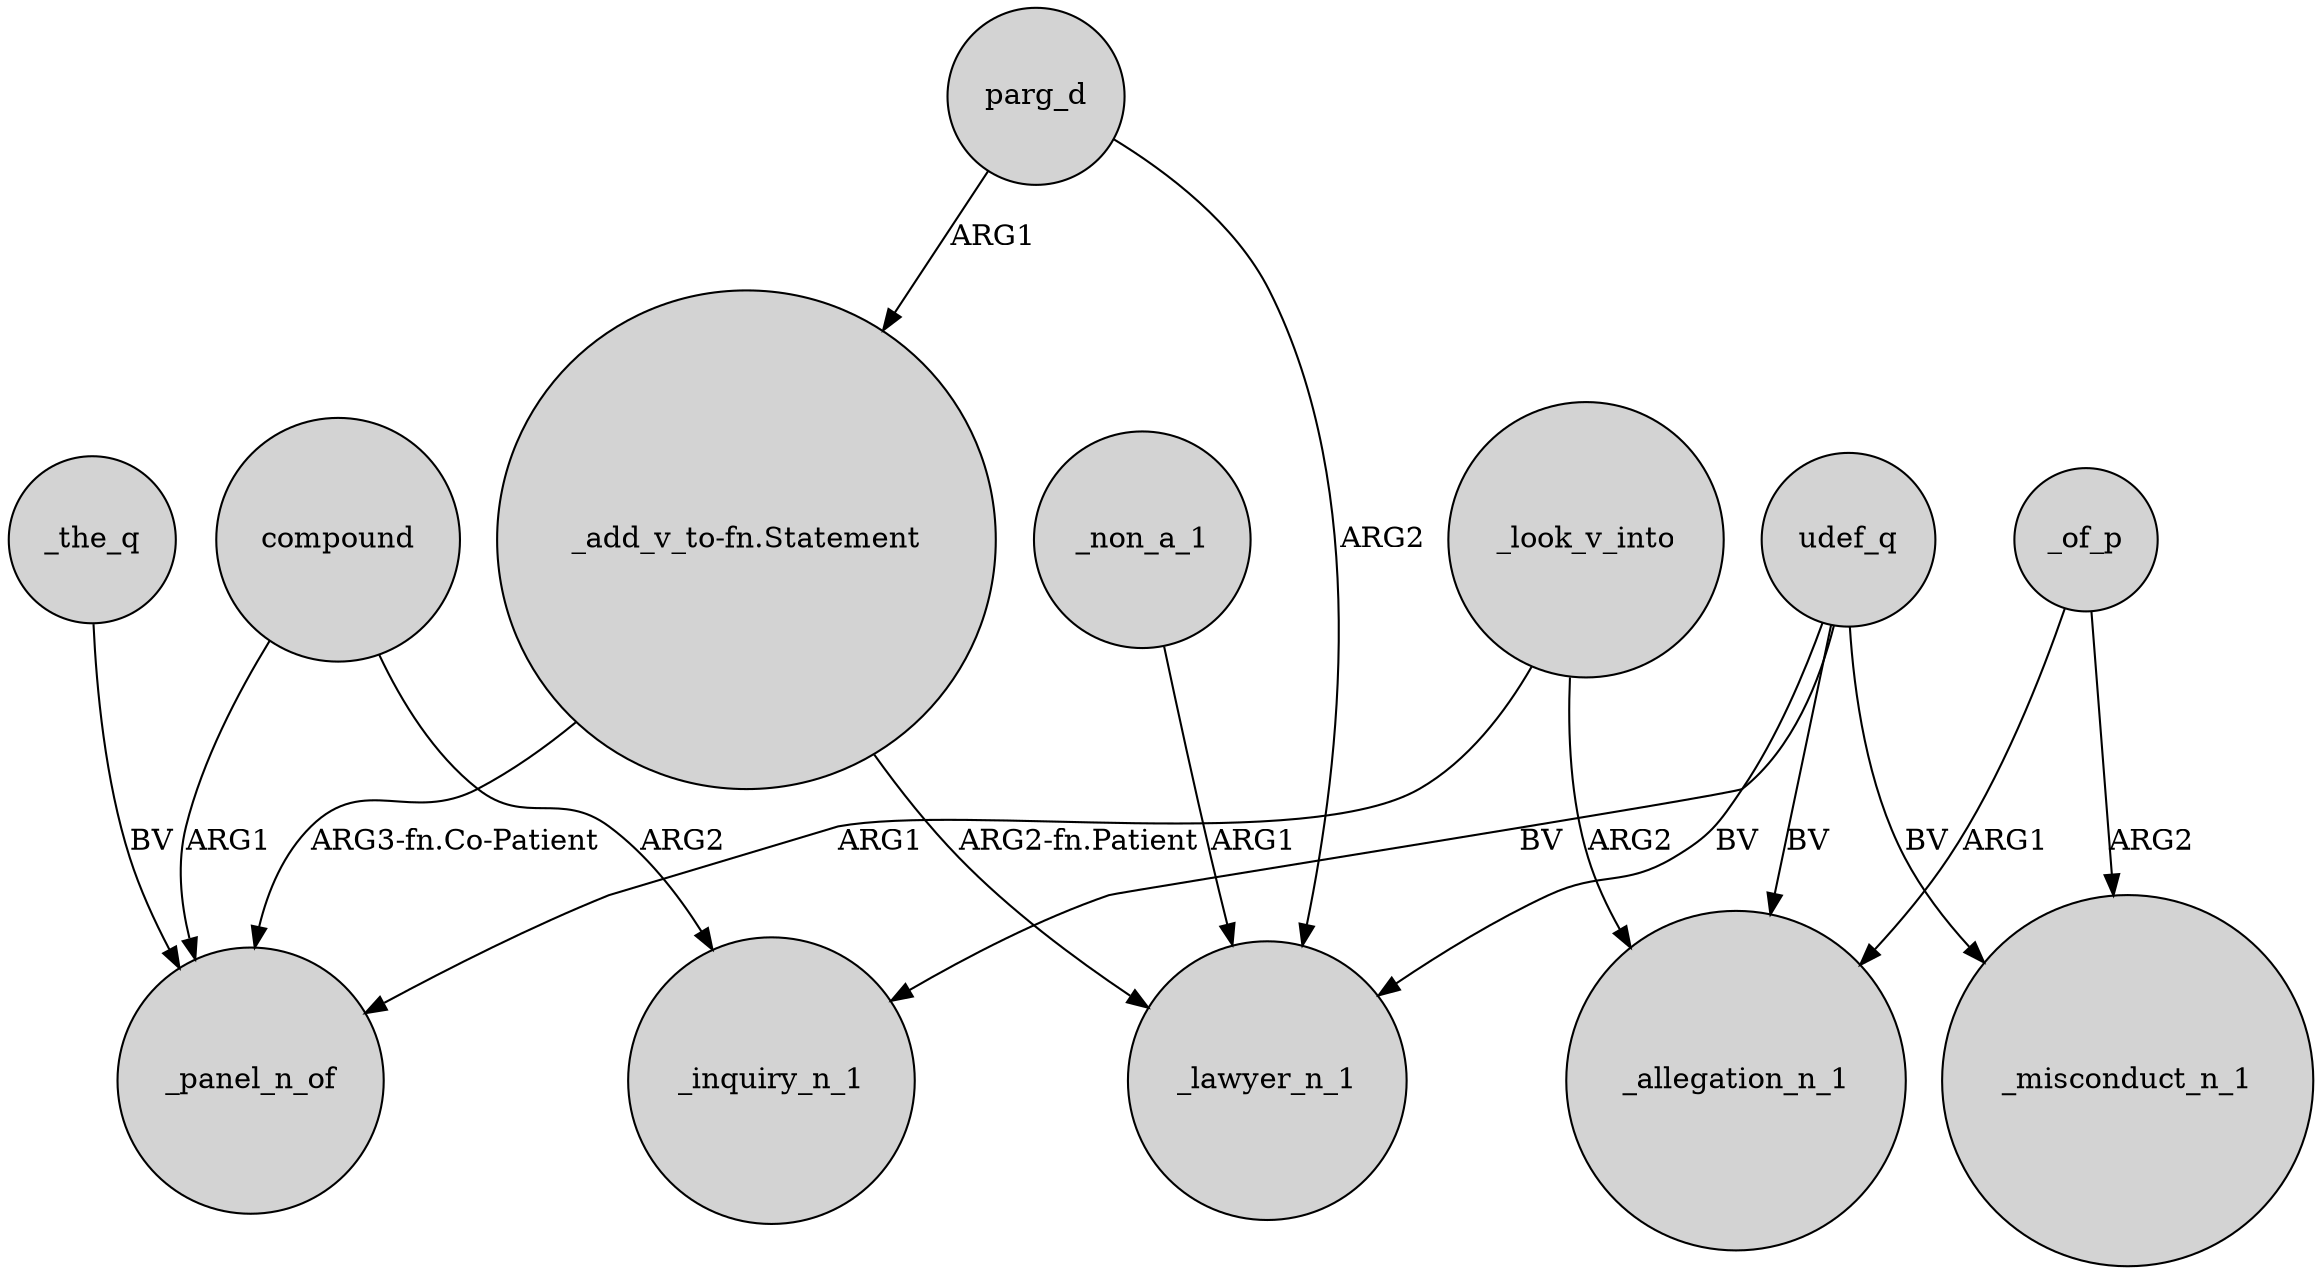 digraph {
	node [shape=circle style=filled]
	"_add_v_to-fn.Statement" -> _panel_n_of [label="ARG3-fn.Co-Patient"]
	parg_d -> "_add_v_to-fn.Statement" [label=ARG1]
	parg_d -> _lawyer_n_1 [label=ARG2]
	_the_q -> _panel_n_of [label=BV]
	compound -> _inquiry_n_1 [label=ARG2]
	_look_v_into -> _panel_n_of [label=ARG1]
	udef_q -> _allegation_n_1 [label=BV]
	_of_p -> _allegation_n_1 [label=ARG1]
	udef_q -> _lawyer_n_1 [label=BV]
	"_add_v_to-fn.Statement" -> _lawyer_n_1 [label="ARG2-fn.Patient"]
	_look_v_into -> _allegation_n_1 [label=ARG2]
	_of_p -> _misconduct_n_1 [label=ARG2]
	udef_q -> _misconduct_n_1 [label=BV]
	compound -> _panel_n_of [label=ARG1]
	udef_q -> _inquiry_n_1 [label=BV]
	_non_a_1 -> _lawyer_n_1 [label=ARG1]
}
